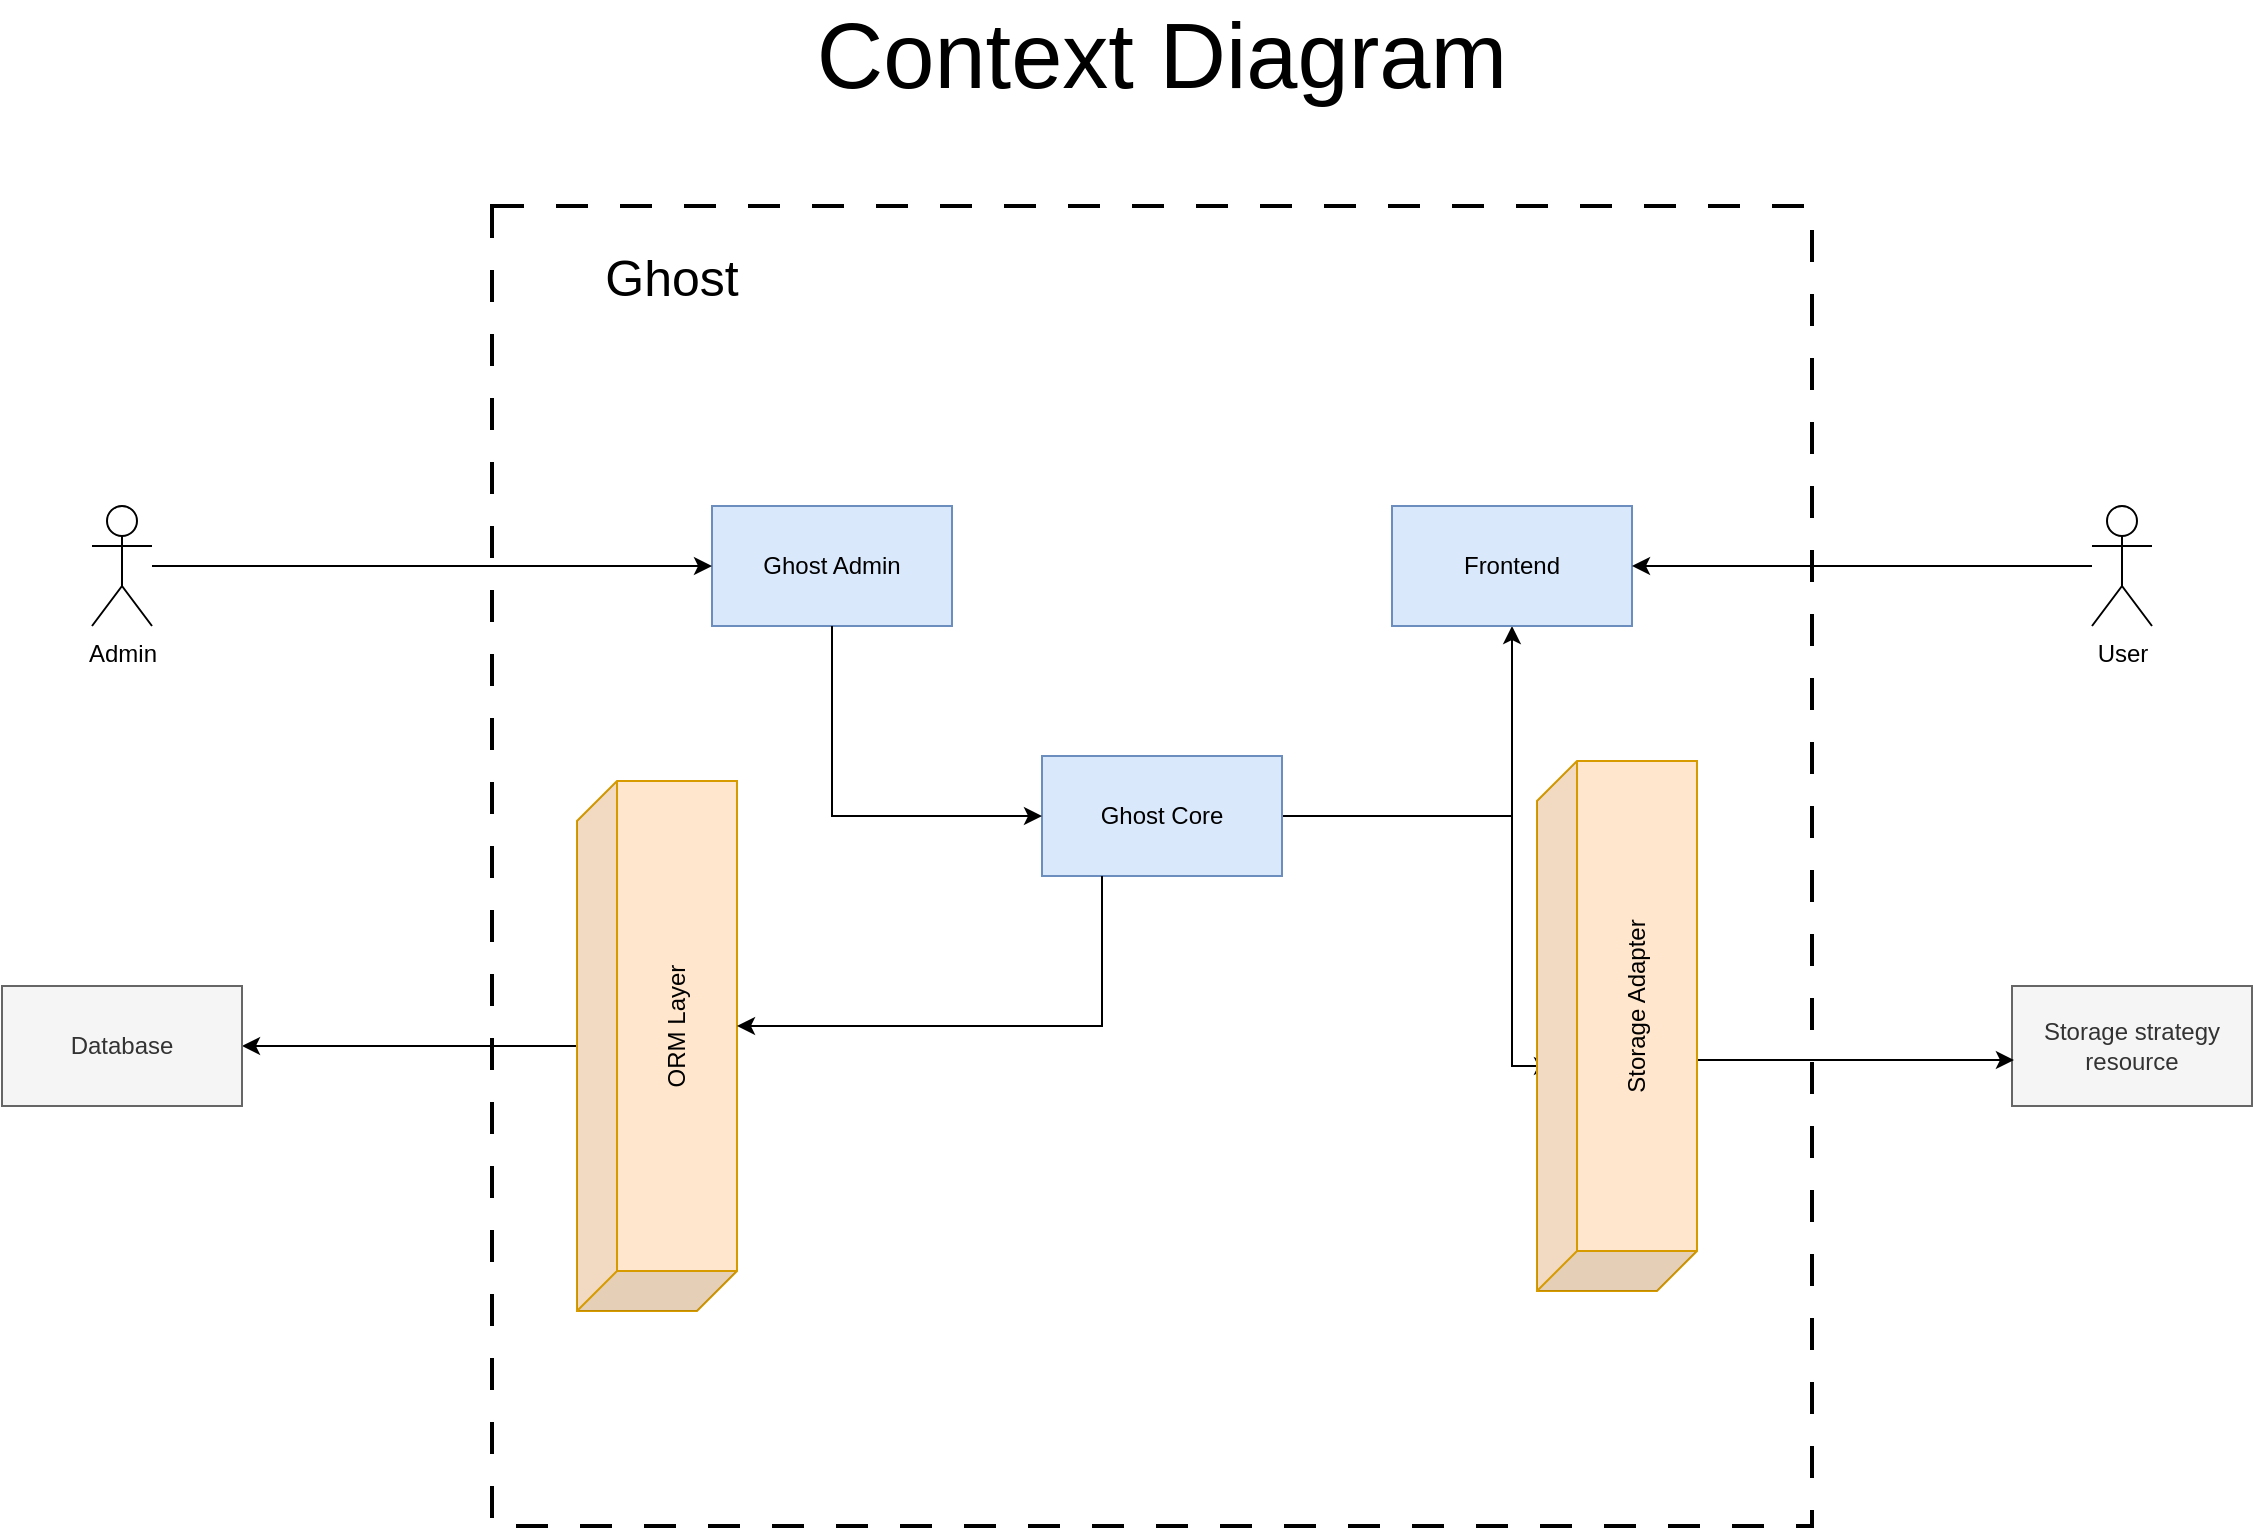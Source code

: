 <mxfile version="21.2.1" type="github">
  <diagram name="Page-1" id="_ydn3LUw1yG9bs5Q3jCW">
    <mxGraphModel dx="2534" dy="803" grid="1" gridSize="10" guides="1" tooltips="1" connect="1" arrows="1" fold="1" page="1" pageScale="1" pageWidth="1100" pageHeight="850" math="0" shadow="0">
      <root>
        <mxCell id="0" />
        <mxCell id="1" parent="0" />
        <mxCell id="O_hkodhPxXUhkWjC5r43-2" value="" style="whiteSpace=wrap;html=1;aspect=fixed;fillColor=none;dashed=1;dashPattern=8 8;strokeWidth=2;" parent="1" vertex="1">
          <mxGeometry x="230" y="120" width="660" height="660" as="geometry" />
        </mxCell>
        <mxCell id="O_hkodhPxXUhkWjC5r43-10" style="edgeStyle=orthogonalEdgeStyle;rounded=0;orthogonalLoop=1;jettySize=auto;html=1;" parent="1" source="O_hkodhPxXUhkWjC5r43-3" target="O_hkodhPxXUhkWjC5r43-6" edge="1">
          <mxGeometry relative="1" as="geometry" />
        </mxCell>
        <mxCell id="O_hkodhPxXUhkWjC5r43-18" style="edgeStyle=orthogonalEdgeStyle;rounded=0;orthogonalLoop=1;jettySize=auto;html=1;" parent="1" source="O_hkodhPxXUhkWjC5r43-3" edge="1">
          <mxGeometry relative="1" as="geometry">
            <mxPoint x="760" y="550" as="targetPoint" />
            <Array as="points">
              <mxPoint x="740" y="425" />
              <mxPoint x="740" y="550" />
              <mxPoint x="752" y="550" />
            </Array>
          </mxGeometry>
        </mxCell>
        <mxCell id="O_hkodhPxXUhkWjC5r43-3" value="Ghost Core&lt;br&gt;" style="rounded=0;whiteSpace=wrap;html=1;fillColor=#dae8fc;strokeColor=#6c8ebf;" parent="1" vertex="1">
          <mxGeometry x="505" y="395" width="120" height="60" as="geometry" />
        </mxCell>
        <mxCell id="O_hkodhPxXUhkWjC5r43-4" value="Ghost Admin" style="rounded=0;whiteSpace=wrap;html=1;fillColor=#dae8fc;strokeColor=#6c8ebf;" parent="1" vertex="1">
          <mxGeometry x="340" y="270" width="120" height="60" as="geometry" />
        </mxCell>
        <mxCell id="O_hkodhPxXUhkWjC5r43-5" value="" style="endArrow=classic;html=1;rounded=0;exitX=0.5;exitY=1;exitDx=0;exitDy=0;entryX=0;entryY=0.5;entryDx=0;entryDy=0;edgeStyle=orthogonalEdgeStyle;" parent="1" source="O_hkodhPxXUhkWjC5r43-4" target="O_hkodhPxXUhkWjC5r43-3" edge="1">
          <mxGeometry width="50" height="50" relative="1" as="geometry">
            <mxPoint x="390" y="410" as="sourcePoint" />
            <mxPoint x="440" y="360" as="targetPoint" />
          </mxGeometry>
        </mxCell>
        <mxCell id="O_hkodhPxXUhkWjC5r43-6" value="Frontend" style="rounded=0;whiteSpace=wrap;html=1;fillColor=#dae8fc;strokeColor=#6c8ebf;" parent="1" vertex="1">
          <mxGeometry x="680" y="270" width="120" height="60" as="geometry" />
        </mxCell>
        <mxCell id="O_hkodhPxXUhkWjC5r43-8" value="Ghost" style="text;html=1;strokeColor=none;fillColor=none;align=center;verticalAlign=middle;whiteSpace=wrap;rounded=0;fontSize=25;" parent="1" vertex="1">
          <mxGeometry x="290" y="140" width="60" height="30" as="geometry" />
        </mxCell>
        <mxCell id="O_hkodhPxXUhkWjC5r43-12" style="edgeStyle=orthogonalEdgeStyle;rounded=0;orthogonalLoop=1;jettySize=auto;html=1;entryX=1;entryY=0.5;entryDx=0;entryDy=0;" parent="1" source="O_hkodhPxXUhkWjC5r43-11" target="O_hkodhPxXUhkWjC5r43-6" edge="1">
          <mxGeometry relative="1" as="geometry" />
        </mxCell>
        <mxCell id="O_hkodhPxXUhkWjC5r43-11" value="User" style="shape=umlActor;verticalLabelPosition=bottom;verticalAlign=top;html=1;outlineConnect=0;" parent="1" vertex="1">
          <mxGeometry x="1030" y="270" width="30" height="60" as="geometry" />
        </mxCell>
        <mxCell id="O_hkodhPxXUhkWjC5r43-14" style="edgeStyle=orthogonalEdgeStyle;rounded=0;orthogonalLoop=1;jettySize=auto;html=1;" parent="1" source="O_hkodhPxXUhkWjC5r43-13" target="O_hkodhPxXUhkWjC5r43-4" edge="1">
          <mxGeometry relative="1" as="geometry" />
        </mxCell>
        <mxCell id="O_hkodhPxXUhkWjC5r43-13" value="Admin" style="shape=umlActor;verticalLabelPosition=bottom;verticalAlign=top;html=1;outlineConnect=0;" parent="1" vertex="1">
          <mxGeometry x="30" y="270" width="30" height="60" as="geometry" />
        </mxCell>
        <mxCell id="O_hkodhPxXUhkWjC5r43-20" value="Storage strategy resource" style="rounded=0;whiteSpace=wrap;html=1;fillColor=#f5f5f5;fontColor=#333333;strokeColor=#666666;" parent="1" vertex="1">
          <mxGeometry x="990" y="510" width="120" height="60" as="geometry" />
        </mxCell>
        <mxCell id="O_hkodhPxXUhkWjC5r43-22" style="edgeStyle=orthogonalEdgeStyle;rounded=0;orthogonalLoop=1;jettySize=auto;html=1;entryX=0.008;entryY=0.617;entryDx=0;entryDy=0;entryPerimeter=0;exitX=0.436;exitY=1.006;exitDx=0;exitDy=0;exitPerimeter=0;" parent="1" source="O_hkodhPxXUhkWjC5r43-21" target="O_hkodhPxXUhkWjC5r43-20" edge="1">
          <mxGeometry relative="1" as="geometry">
            <Array as="points" />
          </mxGeometry>
        </mxCell>
        <mxCell id="O_hkodhPxXUhkWjC5r43-21" value="Storage Adapter" style="shape=cube;whiteSpace=wrap;html=1;boundedLbl=1;backgroundOutline=1;darkOpacity=0.05;darkOpacity2=0.1;rotation=-90;fillColor=#ffe6cc;strokeColor=#d79b00;" parent="1" vertex="1">
          <mxGeometry x="660" y="490" width="265" height="80" as="geometry" />
        </mxCell>
        <mxCell id="O_hkodhPxXUhkWjC5r43-26" style="edgeStyle=orthogonalEdgeStyle;rounded=0;orthogonalLoop=1;jettySize=auto;html=1;entryX=1;entryY=0.5;entryDx=0;entryDy=0;exitX=0.5;exitY=-0.006;exitDx=0;exitDy=0;exitPerimeter=0;" parent="1" target="O_hkodhPxXUhkWjC5r43-25" edge="1" source="O_hkodhPxXUhkWjC5r43-23">
          <mxGeometry relative="1" as="geometry">
            <mxPoint x="110" y="540" as="sourcePoint" />
          </mxGeometry>
        </mxCell>
        <mxCell id="O_hkodhPxXUhkWjC5r43-23" value="ORM Layer" style="shape=cube;whiteSpace=wrap;html=1;boundedLbl=1;backgroundOutline=1;darkOpacity=0.05;darkOpacity2=0.1;rotation=-90;fillColor=#ffe6cc;strokeColor=#d79b00;" parent="1" vertex="1">
          <mxGeometry x="180" y="500" width="265" height="80" as="geometry" />
        </mxCell>
        <mxCell id="O_hkodhPxXUhkWjC5r43-24" value="" style="endArrow=classic;html=1;rounded=0;exitX=0.25;exitY=1;exitDx=0;exitDy=0;entryX=0;entryY=0;entryDx=142.5;entryDy=80;entryPerimeter=0;edgeStyle=orthogonalEdgeStyle;" parent="1" source="O_hkodhPxXUhkWjC5r43-3" target="O_hkodhPxXUhkWjC5r43-23" edge="1">
          <mxGeometry width="50" height="50" relative="1" as="geometry">
            <mxPoint x="440" y="420" as="sourcePoint" />
            <mxPoint x="490" y="370" as="targetPoint" />
          </mxGeometry>
        </mxCell>
        <mxCell id="O_hkodhPxXUhkWjC5r43-25" value="Database" style="rounded=0;whiteSpace=wrap;html=1;fillColor=#f5f5f5;fontColor=#333333;strokeColor=#666666;" parent="1" vertex="1">
          <mxGeometry x="-15" y="510" width="120" height="60" as="geometry" />
        </mxCell>
        <mxCell id="O_hkodhPxXUhkWjC5r43-27" value="&lt;font style=&quot;font-size: 46px;&quot;&gt;Context Diagram&lt;/font&gt;" style="text;html=1;strokeColor=none;fillColor=none;align=center;verticalAlign=middle;whiteSpace=wrap;rounded=0;fontSize=32;" parent="1" vertex="1">
          <mxGeometry x="360" y="30" width="410" height="30" as="geometry" />
        </mxCell>
      </root>
    </mxGraphModel>
  </diagram>
</mxfile>
